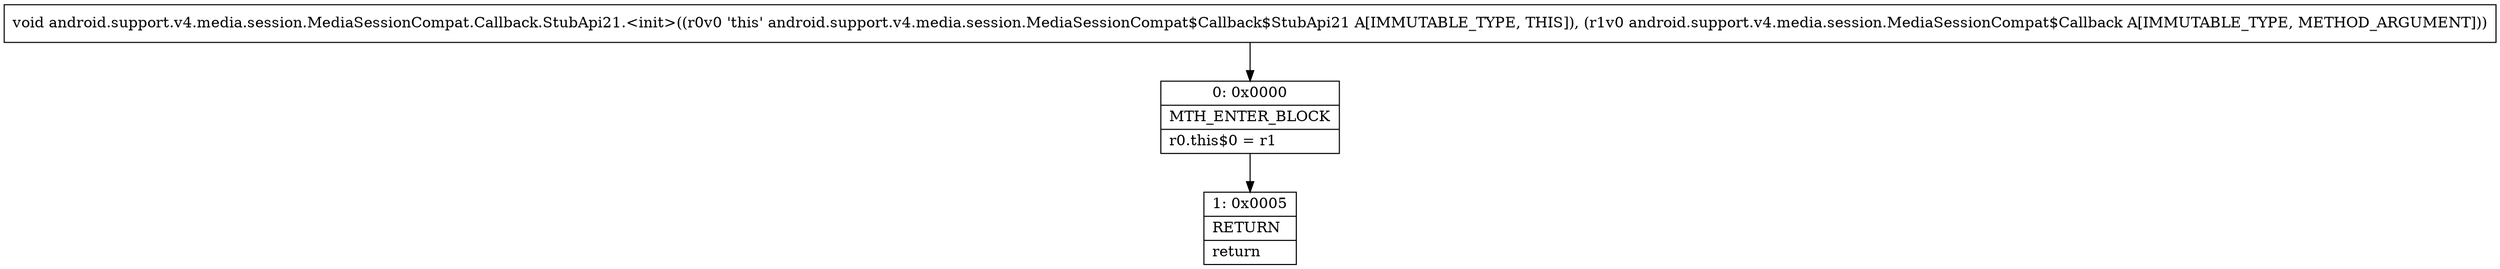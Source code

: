 digraph "CFG forandroid.support.v4.media.session.MediaSessionCompat.Callback.StubApi21.\<init\>(Landroid\/support\/v4\/media\/session\/MediaSessionCompat$Callback;)V" {
Node_0 [shape=record,label="{0\:\ 0x0000|MTH_ENTER_BLOCK\l|r0.this$0 = r1\l}"];
Node_1 [shape=record,label="{1\:\ 0x0005|RETURN\l|return\l}"];
MethodNode[shape=record,label="{void android.support.v4.media.session.MediaSessionCompat.Callback.StubApi21.\<init\>((r0v0 'this' android.support.v4.media.session.MediaSessionCompat$Callback$StubApi21 A[IMMUTABLE_TYPE, THIS]), (r1v0 android.support.v4.media.session.MediaSessionCompat$Callback A[IMMUTABLE_TYPE, METHOD_ARGUMENT])) }"];
MethodNode -> Node_0;
Node_0 -> Node_1;
}

